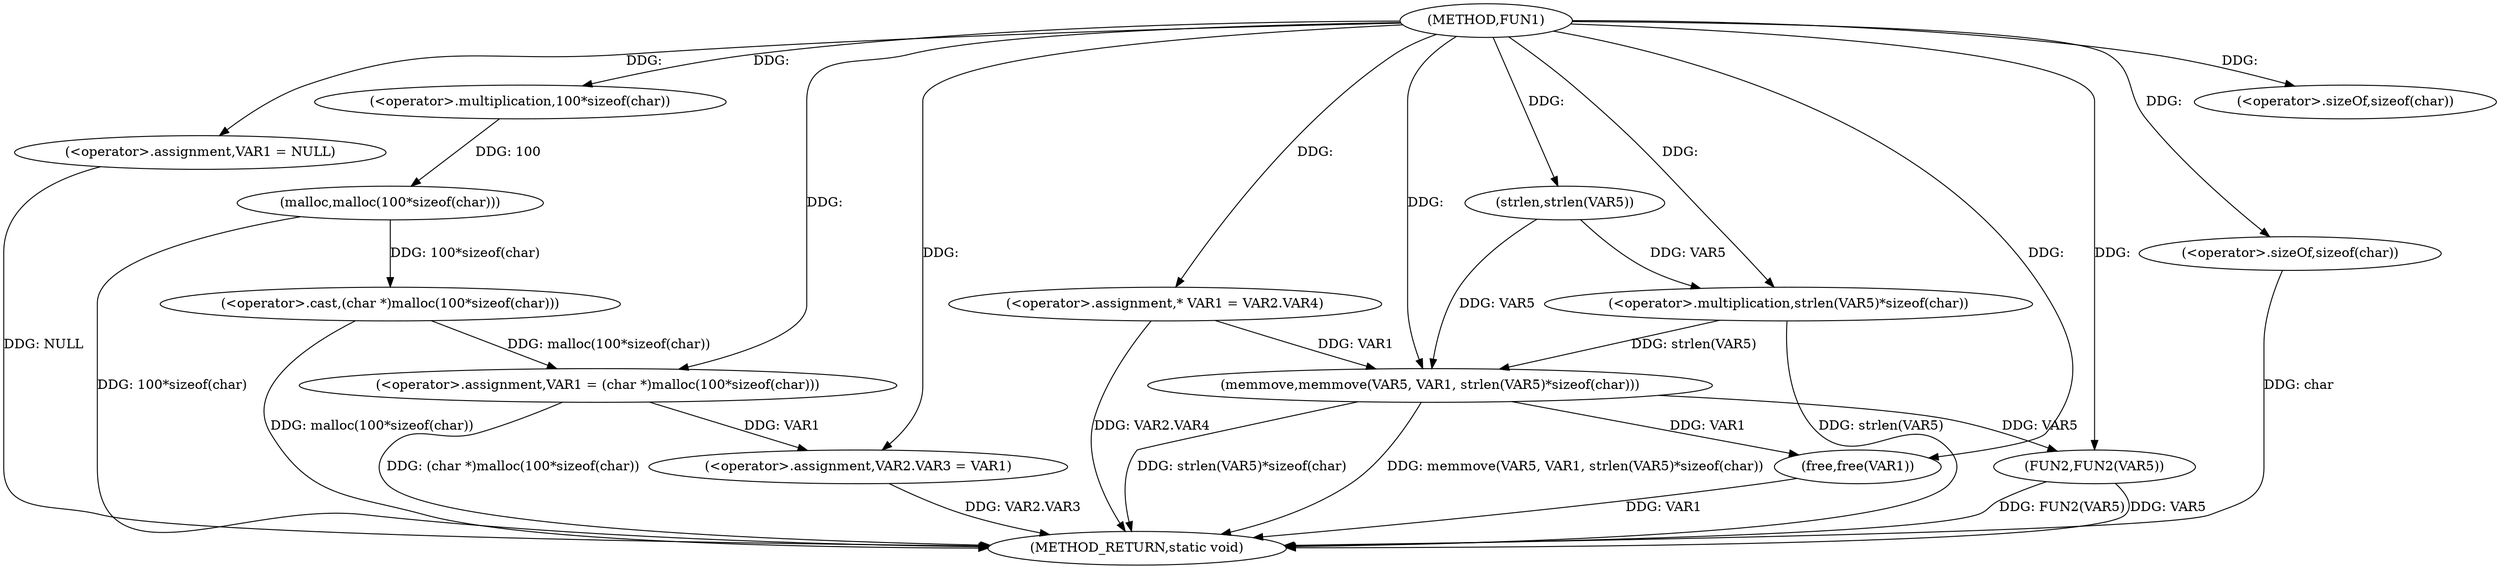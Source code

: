 digraph FUN1 {  
"1000100" [label = "(METHOD,FUN1)" ]
"1000142" [label = "(METHOD_RETURN,static void)" ]
"1000104" [label = "(<operator>.assignment,VAR1 = NULL)" ]
"1000107" [label = "(<operator>.assignment,VAR1 = (char *)malloc(100*sizeof(char)))" ]
"1000109" [label = "(<operator>.cast,(char *)malloc(100*sizeof(char)))" ]
"1000111" [label = "(malloc,malloc(100*sizeof(char)))" ]
"1000112" [label = "(<operator>.multiplication,100*sizeof(char))" ]
"1000114" [label = "(<operator>.sizeOf,sizeof(char))" ]
"1000116" [label = "(<operator>.assignment,VAR2.VAR3 = VAR1)" ]
"1000123" [label = "(<operator>.assignment,* VAR1 = VAR2.VAR4)" ]
"1000130" [label = "(memmove,memmove(VAR5, VAR1, strlen(VAR5)*sizeof(char)))" ]
"1000133" [label = "(<operator>.multiplication,strlen(VAR5)*sizeof(char))" ]
"1000134" [label = "(strlen,strlen(VAR5))" ]
"1000136" [label = "(<operator>.sizeOf,sizeof(char))" ]
"1000138" [label = "(FUN2,FUN2(VAR5))" ]
"1000140" [label = "(free,free(VAR1))" ]
  "1000116" -> "1000142"  [ label = "DDG: VAR2.VAR3"] 
  "1000130" -> "1000142"  [ label = "DDG: memmove(VAR5, VAR1, strlen(VAR5)*sizeof(char))"] 
  "1000123" -> "1000142"  [ label = "DDG: VAR2.VAR4"] 
  "1000133" -> "1000142"  [ label = "DDG: strlen(VAR5)"] 
  "1000138" -> "1000142"  [ label = "DDG: FUN2(VAR5)"] 
  "1000140" -> "1000142"  [ label = "DDG: VAR1"] 
  "1000138" -> "1000142"  [ label = "DDG: VAR5"] 
  "1000130" -> "1000142"  [ label = "DDG: strlen(VAR5)*sizeof(char)"] 
  "1000111" -> "1000142"  [ label = "DDG: 100*sizeof(char)"] 
  "1000109" -> "1000142"  [ label = "DDG: malloc(100*sizeof(char))"] 
  "1000136" -> "1000142"  [ label = "DDG: char"] 
  "1000104" -> "1000142"  [ label = "DDG: NULL"] 
  "1000107" -> "1000142"  [ label = "DDG: (char *)malloc(100*sizeof(char))"] 
  "1000100" -> "1000104"  [ label = "DDG: "] 
  "1000109" -> "1000107"  [ label = "DDG: malloc(100*sizeof(char))"] 
  "1000100" -> "1000107"  [ label = "DDG: "] 
  "1000111" -> "1000109"  [ label = "DDG: 100*sizeof(char)"] 
  "1000112" -> "1000111"  [ label = "DDG: 100"] 
  "1000100" -> "1000112"  [ label = "DDG: "] 
  "1000100" -> "1000114"  [ label = "DDG: "] 
  "1000107" -> "1000116"  [ label = "DDG: VAR1"] 
  "1000100" -> "1000116"  [ label = "DDG: "] 
  "1000100" -> "1000123"  [ label = "DDG: "] 
  "1000134" -> "1000130"  [ label = "DDG: VAR5"] 
  "1000100" -> "1000130"  [ label = "DDG: "] 
  "1000123" -> "1000130"  [ label = "DDG: VAR1"] 
  "1000133" -> "1000130"  [ label = "DDG: strlen(VAR5)"] 
  "1000134" -> "1000133"  [ label = "DDG: VAR5"] 
  "1000100" -> "1000134"  [ label = "DDG: "] 
  "1000100" -> "1000133"  [ label = "DDG: "] 
  "1000100" -> "1000136"  [ label = "DDG: "] 
  "1000130" -> "1000138"  [ label = "DDG: VAR5"] 
  "1000100" -> "1000138"  [ label = "DDG: "] 
  "1000130" -> "1000140"  [ label = "DDG: VAR1"] 
  "1000100" -> "1000140"  [ label = "DDG: "] 
}
